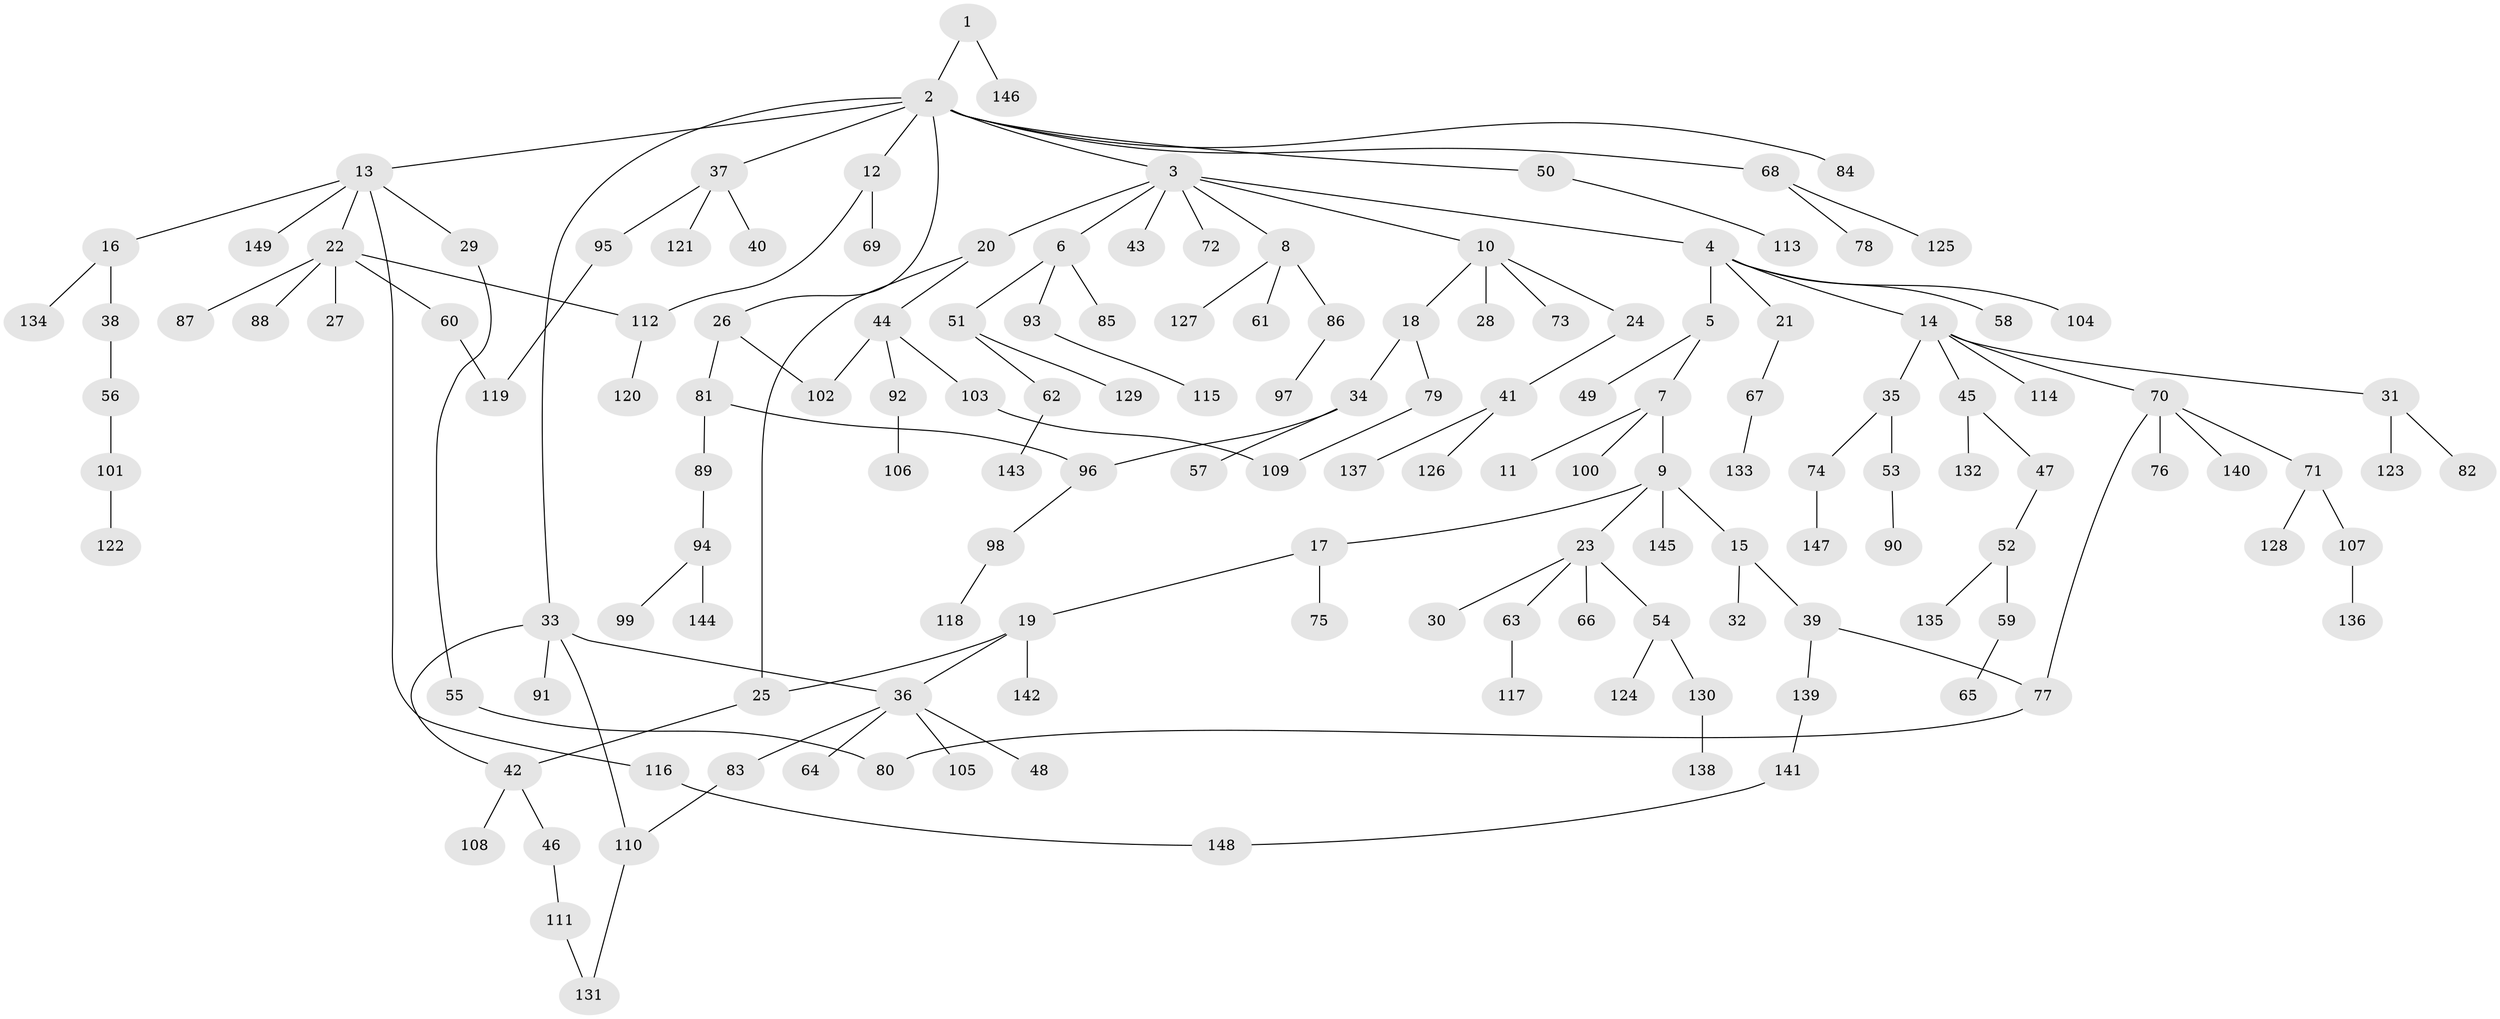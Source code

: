 // coarse degree distribution, {1: 0.47572815533980584, 9: 0.009708737864077669, 7: 0.02912621359223301, 5: 0.019417475728155338, 3: 0.14563106796116504, 4: 0.07766990291262135, 8: 0.009708737864077669, 2: 0.21359223300970873, 6: 0.019417475728155338}
// Generated by graph-tools (version 1.1) at 2025/51/02/27/25 19:51:41]
// undirected, 149 vertices, 161 edges
graph export_dot {
graph [start="1"]
  node [color=gray90,style=filled];
  1;
  2;
  3;
  4;
  5;
  6;
  7;
  8;
  9;
  10;
  11;
  12;
  13;
  14;
  15;
  16;
  17;
  18;
  19;
  20;
  21;
  22;
  23;
  24;
  25;
  26;
  27;
  28;
  29;
  30;
  31;
  32;
  33;
  34;
  35;
  36;
  37;
  38;
  39;
  40;
  41;
  42;
  43;
  44;
  45;
  46;
  47;
  48;
  49;
  50;
  51;
  52;
  53;
  54;
  55;
  56;
  57;
  58;
  59;
  60;
  61;
  62;
  63;
  64;
  65;
  66;
  67;
  68;
  69;
  70;
  71;
  72;
  73;
  74;
  75;
  76;
  77;
  78;
  79;
  80;
  81;
  82;
  83;
  84;
  85;
  86;
  87;
  88;
  89;
  90;
  91;
  92;
  93;
  94;
  95;
  96;
  97;
  98;
  99;
  100;
  101;
  102;
  103;
  104;
  105;
  106;
  107;
  108;
  109;
  110;
  111;
  112;
  113;
  114;
  115;
  116;
  117;
  118;
  119;
  120;
  121;
  122;
  123;
  124;
  125;
  126;
  127;
  128;
  129;
  130;
  131;
  132;
  133;
  134;
  135;
  136;
  137;
  138;
  139;
  140;
  141;
  142;
  143;
  144;
  145;
  146;
  147;
  148;
  149;
  1 -- 2;
  1 -- 146;
  2 -- 3;
  2 -- 12;
  2 -- 13;
  2 -- 26;
  2 -- 33;
  2 -- 37;
  2 -- 50;
  2 -- 68;
  2 -- 84;
  3 -- 4;
  3 -- 6;
  3 -- 8;
  3 -- 10;
  3 -- 20;
  3 -- 43;
  3 -- 72;
  4 -- 5;
  4 -- 14;
  4 -- 21;
  4 -- 58;
  4 -- 104;
  5 -- 7;
  5 -- 49;
  6 -- 51;
  6 -- 85;
  6 -- 93;
  7 -- 9;
  7 -- 11;
  7 -- 100;
  8 -- 61;
  8 -- 86;
  8 -- 127;
  9 -- 15;
  9 -- 17;
  9 -- 23;
  9 -- 145;
  10 -- 18;
  10 -- 24;
  10 -- 28;
  10 -- 73;
  12 -- 69;
  12 -- 112;
  13 -- 16;
  13 -- 22;
  13 -- 29;
  13 -- 116;
  13 -- 149;
  14 -- 31;
  14 -- 35;
  14 -- 45;
  14 -- 70;
  14 -- 114;
  15 -- 32;
  15 -- 39;
  16 -- 38;
  16 -- 134;
  17 -- 19;
  17 -- 75;
  18 -- 34;
  18 -- 79;
  19 -- 25;
  19 -- 36;
  19 -- 142;
  20 -- 44;
  20 -- 25;
  21 -- 67;
  22 -- 27;
  22 -- 60;
  22 -- 87;
  22 -- 88;
  22 -- 112;
  23 -- 30;
  23 -- 54;
  23 -- 63;
  23 -- 66;
  24 -- 41;
  25 -- 42;
  26 -- 81;
  26 -- 102;
  29 -- 55;
  31 -- 82;
  31 -- 123;
  33 -- 91;
  33 -- 110;
  33 -- 42;
  33 -- 36;
  34 -- 57;
  34 -- 96;
  35 -- 53;
  35 -- 74;
  36 -- 48;
  36 -- 64;
  36 -- 83;
  36 -- 105;
  37 -- 40;
  37 -- 95;
  37 -- 121;
  38 -- 56;
  39 -- 139;
  39 -- 77;
  41 -- 126;
  41 -- 137;
  42 -- 46;
  42 -- 108;
  44 -- 92;
  44 -- 103;
  44 -- 102;
  45 -- 47;
  45 -- 132;
  46 -- 111;
  47 -- 52;
  50 -- 113;
  51 -- 62;
  51 -- 129;
  52 -- 59;
  52 -- 135;
  53 -- 90;
  54 -- 124;
  54 -- 130;
  55 -- 80;
  56 -- 101;
  59 -- 65;
  60 -- 119;
  62 -- 143;
  63 -- 117;
  67 -- 133;
  68 -- 78;
  68 -- 125;
  70 -- 71;
  70 -- 76;
  70 -- 77;
  70 -- 140;
  71 -- 107;
  71 -- 128;
  74 -- 147;
  77 -- 80;
  79 -- 109;
  81 -- 89;
  81 -- 96;
  83 -- 110;
  86 -- 97;
  89 -- 94;
  92 -- 106;
  93 -- 115;
  94 -- 99;
  94 -- 144;
  95 -- 119;
  96 -- 98;
  98 -- 118;
  101 -- 122;
  103 -- 109;
  107 -- 136;
  110 -- 131;
  111 -- 131;
  112 -- 120;
  116 -- 148;
  130 -- 138;
  139 -- 141;
  141 -- 148;
}
